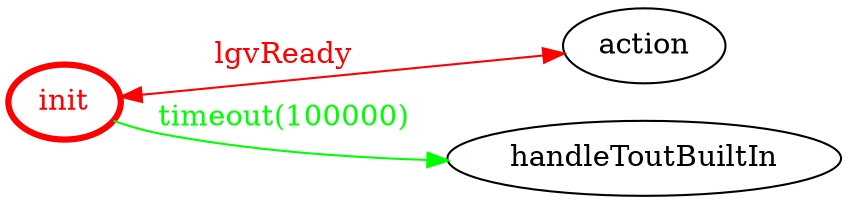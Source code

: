 /*
*
* A GraphViz DOT FSM description 
* Please use a GraphViz visualizer (like http://www.webgraphviz.com)
*  
*/

digraph finite_state_machine {
	rankdir=LR
	size="8,5"
	
	init [ color = red ][ fontcolor = red ][ penwidth = 3 ]
	
	init -> action [ label = "lgvReady" ][ color = red ][ fontcolor = red ][ dir = both ]
	init -> handleToutBuiltIn [ label = "timeout(100000)" ][ color = green ][ fontcolor = green ]
}
